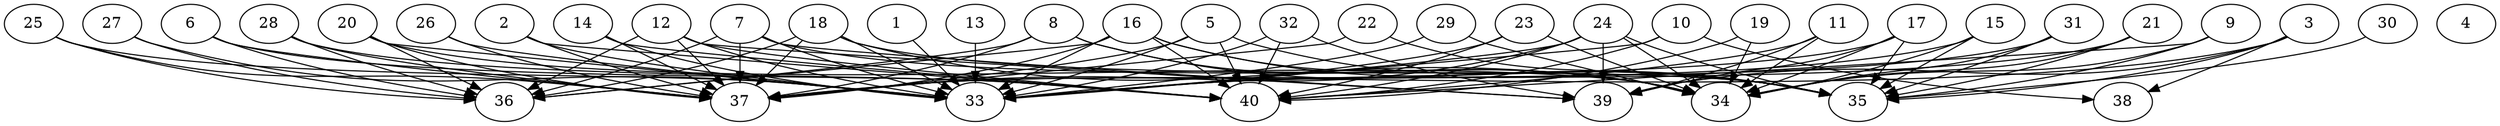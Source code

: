 // DAG automatically generated by daggen at Thu Oct  3 14:06:48 2019
// ./daggen --dot -n 40 --ccr 0.3 --fat 0.9 --regular 0.7 --density 0.7 --mindata 5242880 --maxdata 52428800 
digraph G {
  1 [size="56159573", alpha="0.03", expect_size="16847872"] 
  1 -> 33 [size ="16847872"]
  2 [size="60361387", alpha="0.11", expect_size="18108416"] 
  2 -> 33 [size ="18108416"]
  2 -> 37 [size ="18108416"]
  2 -> 40 [size ="18108416"]
  3 [size="23889920", alpha="0.14", expect_size="7166976"] 
  3 -> 35 [size ="7166976"]
  3 -> 37 [size ="7166976"]
  3 -> 38 [size ="7166976"]
  3 -> 39 [size ="7166976"]
  4 [size="91798187", alpha="0.12", expect_size="27539456"] 
  5 [size="106052267", alpha="0.07", expect_size="31815680"] 
  5 -> 33 [size ="31815680"]
  5 -> 35 [size ="31815680"]
  5 -> 37 [size ="31815680"]
  5 -> 40 [size ="31815680"]
  6 [size="109844480", alpha="0.10", expect_size="32953344"] 
  6 -> 36 [size ="32953344"]
  6 -> 37 [size ="32953344"]
  6 -> 40 [size ="32953344"]
  7 [size="22149120", alpha="0.09", expect_size="6644736"] 
  7 -> 33 [size ="6644736"]
  7 -> 35 [size ="6644736"]
  7 -> 36 [size ="6644736"]
  7 -> 37 [size ="6644736"]
  7 -> 39 [size ="6644736"]
  8 [size="104229547", alpha="0.01", expect_size="31268864"] 
  8 -> 34 [size ="31268864"]
  8 -> 35 [size ="31268864"]
  8 -> 36 [size ="31268864"]
  8 -> 37 [size ="31268864"]
  9 [size="126679040", alpha="0.01", expect_size="38003712"] 
  9 -> 34 [size ="38003712"]
  9 -> 35 [size ="38003712"]
  9 -> 40 [size ="38003712"]
  10 [size="94044160", alpha="0.19", expect_size="28213248"] 
  10 -> 33 [size ="28213248"]
  10 -> 38 [size ="28213248"]
  10 -> 40 [size ="28213248"]
  11 [size="91702613", alpha="0.16", expect_size="27510784"] 
  11 -> 34 [size ="27510784"]
  11 -> 39 [size ="27510784"]
  11 -> 40 [size ="27510784"]
  12 [size="118568960", alpha="0.14", expect_size="35570688"] 
  12 -> 33 [size ="35570688"]
  12 -> 36 [size ="35570688"]
  12 -> 37 [size ="35570688"]
  12 -> 39 [size ="35570688"]
  12 -> 40 [size ="35570688"]
  13 [size="48875520", alpha="0.00", expect_size="14662656"] 
  13 -> 33 [size ="14662656"]
  14 [size="158170453", alpha="0.04", expect_size="47451136"] 
  14 -> 33 [size ="47451136"]
  14 -> 37 [size ="47451136"]
  14 -> 40 [size ="47451136"]
  15 [size="96488107", alpha="0.04", expect_size="28946432"] 
  15 -> 34 [size ="28946432"]
  15 -> 35 [size ="28946432"]
  15 -> 37 [size ="28946432"]
  16 [size="155426133", alpha="0.07", expect_size="46627840"] 
  16 -> 33 [size ="46627840"]
  16 -> 34 [size ="46627840"]
  16 -> 35 [size ="46627840"]
  16 -> 36 [size ="46627840"]
  16 -> 37 [size ="46627840"]
  16 -> 40 [size ="46627840"]
  17 [size="76462080", alpha="0.04", expect_size="22938624"] 
  17 -> 33 [size ="22938624"]
  17 -> 34 [size ="22938624"]
  17 -> 35 [size ="22938624"]
  17 -> 39 [size ="22938624"]
  18 [size="148142080", alpha="0.05", expect_size="44442624"] 
  18 -> 33 [size ="44442624"]
  18 -> 34 [size ="44442624"]
  18 -> 35 [size ="44442624"]
  18 -> 36 [size ="44442624"]
  18 -> 37 [size ="44442624"]
  19 [size="152333653", alpha="0.13", expect_size="45700096"] 
  19 -> 34 [size ="45700096"]
  19 -> 40 [size ="45700096"]
  20 [size="163177813", alpha="0.19", expect_size="48953344"] 
  20 -> 33 [size ="48953344"]
  20 -> 34 [size ="48953344"]
  20 -> 36 [size ="48953344"]
  20 -> 37 [size ="48953344"]
  21 [size="152166400", alpha="0.11", expect_size="45649920"] 
  21 -> 33 [size ="45649920"]
  21 -> 34 [size ="45649920"]
  21 -> 35 [size ="45649920"]
  22 [size="122057387", alpha="0.07", expect_size="36617216"] 
  22 -> 35 [size ="36617216"]
  22 -> 37 [size ="36617216"]
  23 [size="74745173", alpha="0.05", expect_size="22423552"] 
  23 -> 33 [size ="22423552"]
  23 -> 34 [size ="22423552"]
  23 -> 40 [size ="22423552"]
  24 [size="76253867", alpha="0.12", expect_size="22876160"] 
  24 -> 33 [size ="22876160"]
  24 -> 34 [size ="22876160"]
  24 -> 35 [size ="22876160"]
  24 -> 37 [size ="22876160"]
  24 -> 39 [size ="22876160"]
  24 -> 40 [size ="22876160"]
  25 [size="105270613", alpha="0.10", expect_size="31581184"] 
  25 -> 33 [size ="31581184"]
  25 -> 36 [size ="31581184"]
  25 -> 37 [size ="31581184"]
  26 [size="140165120", alpha="0.00", expect_size="42049536"] 
  26 -> 33 [size ="42049536"]
  26 -> 37 [size ="42049536"]
  27 [size="39342080", alpha="0.11", expect_size="11802624"] 
  27 -> 33 [size ="11802624"]
  27 -> 36 [size ="11802624"]
  28 [size="69092693", alpha="0.13", expect_size="20727808"] 
  28 -> 36 [size ="20727808"]
  28 -> 37 [size ="20727808"]
  28 -> 40 [size ="20727808"]
  29 [size="109940053", alpha="0.08", expect_size="32982016"] 
  29 -> 33 [size ="32982016"]
  29 -> 34 [size ="32982016"]
  30 [size="54009173", alpha="0.13", expect_size="16202752"] 
  30 -> 35 [size ="16202752"]
  31 [size="48363520", alpha="0.08", expect_size="14509056"] 
  31 -> 33 [size ="14509056"]
  31 -> 34 [size ="14509056"]
  31 -> 35 [size ="14509056"]
  32 [size="131689813", alpha="0.16", expect_size="39506944"] 
  32 -> 33 [size ="39506944"]
  32 -> 39 [size ="39506944"]
  32 -> 40 [size ="39506944"]
  33 [size="32300373", alpha="0.07", expect_size="9690112"] 
  34 [size="71185067", alpha="0.17", expect_size="21355520"] 
  35 [size="165379413", alpha="0.16", expect_size="49613824"] 
  36 [size="88890027", alpha="0.13", expect_size="26667008"] 
  37 [size="91374933", alpha="0.18", expect_size="27412480"] 
  38 [size="20213760", alpha="0.19", expect_size="6064128"] 
  39 [size="119456427", alpha="0.17", expect_size="35836928"] 
  40 [size="26446507", alpha="0.14", expect_size="7933952"] 
}

